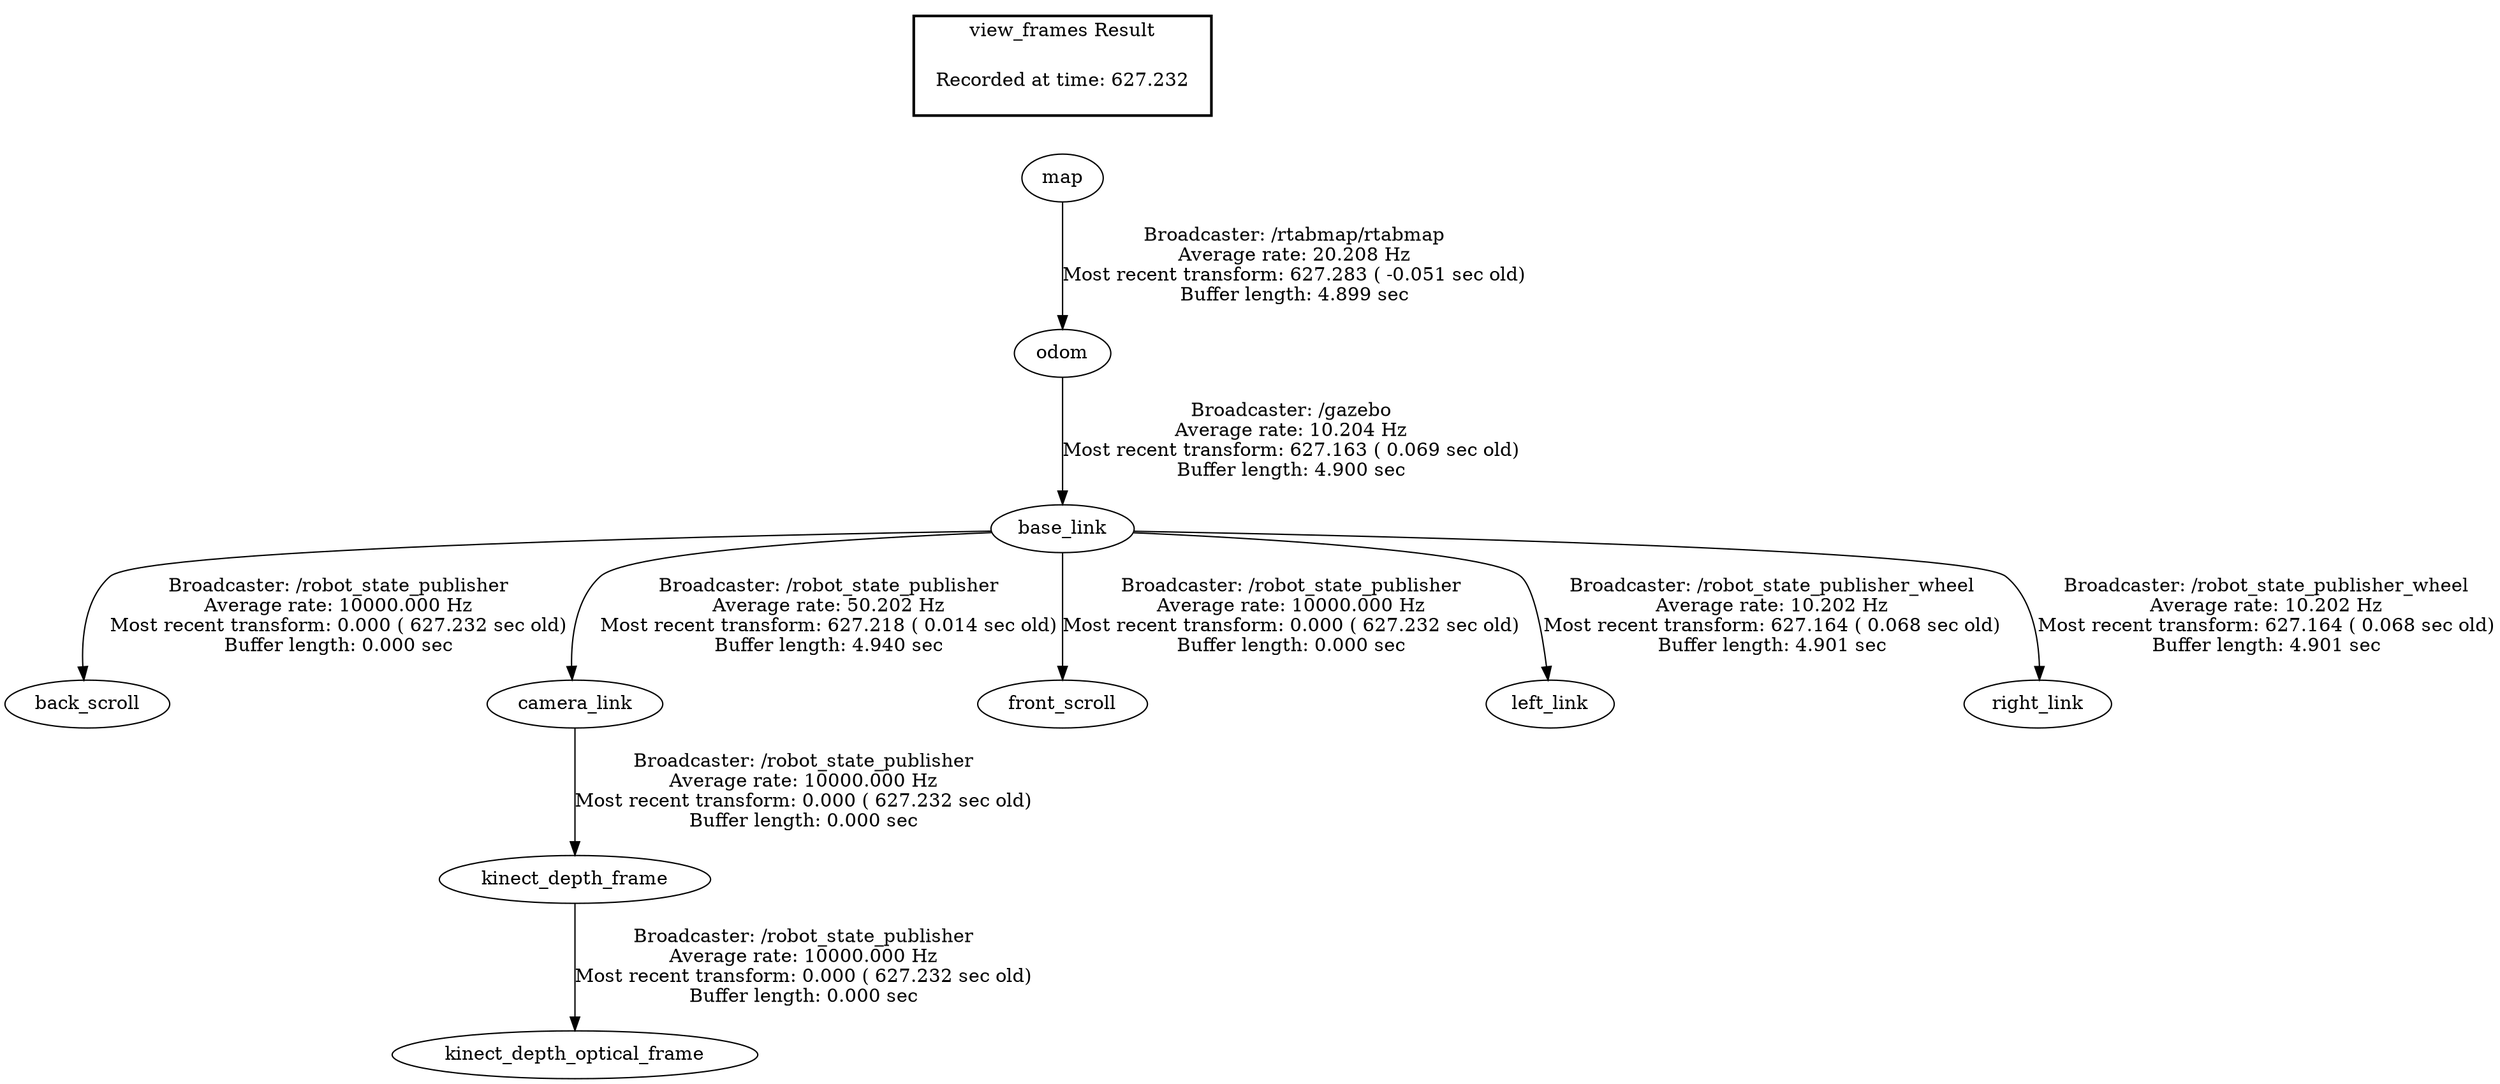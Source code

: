 digraph G {
"base_link" -> "back_scroll"[label="Broadcaster: /robot_state_publisher\nAverage rate: 10000.000 Hz\nMost recent transform: 0.000 ( 627.232 sec old)\nBuffer length: 0.000 sec\n"];
"odom" -> "base_link"[label="Broadcaster: /gazebo\nAverage rate: 10.204 Hz\nMost recent transform: 627.163 ( 0.069 sec old)\nBuffer length: 4.900 sec\n"];
"kinect_depth_frame" -> "kinect_depth_optical_frame"[label="Broadcaster: /robot_state_publisher\nAverage rate: 10000.000 Hz\nMost recent transform: 0.000 ( 627.232 sec old)\nBuffer length: 0.000 sec\n"];
"camera_link" -> "kinect_depth_frame"[label="Broadcaster: /robot_state_publisher\nAverage rate: 10000.000 Hz\nMost recent transform: 0.000 ( 627.232 sec old)\nBuffer length: 0.000 sec\n"];
"base_link" -> "front_scroll"[label="Broadcaster: /robot_state_publisher\nAverage rate: 10000.000 Hz\nMost recent transform: 0.000 ( 627.232 sec old)\nBuffer length: 0.000 sec\n"];
"base_link" -> "camera_link"[label="Broadcaster: /robot_state_publisher\nAverage rate: 50.202 Hz\nMost recent transform: 627.218 ( 0.014 sec old)\nBuffer length: 4.940 sec\n"];
"base_link" -> "left_link"[label="Broadcaster: /robot_state_publisher_wheel\nAverage rate: 10.202 Hz\nMost recent transform: 627.164 ( 0.068 sec old)\nBuffer length: 4.901 sec\n"];
"base_link" -> "right_link"[label="Broadcaster: /robot_state_publisher_wheel\nAverage rate: 10.202 Hz\nMost recent transform: 627.164 ( 0.068 sec old)\nBuffer length: 4.901 sec\n"];
"map" -> "odom"[label="Broadcaster: /rtabmap/rtabmap\nAverage rate: 20.208 Hz\nMost recent transform: 627.283 ( -0.051 sec old)\nBuffer length: 4.899 sec\n"];
edge [style=invis];
 subgraph cluster_legend { style=bold; color=black; label ="view_frames Result";
"Recorded at time: 627.232"[ shape=plaintext ] ;
 }->"map";
}